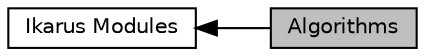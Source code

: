 digraph "Algorithms"
{
  edge [fontname="Helvetica",fontsize="10",labelfontname="Helvetica",labelfontsize="10"];
  node [fontname="Helvetica",fontsize="10",shape=box];
  rankdir=LR;
  Node1 [label="Algorithms",height=0.2,width=0.4,color="black", fillcolor="grey75", style="filled", fontcolor="black",tooltip="Stl-like algorithms for runtime and compile time."];
  Node2 [label="Ikarus Modules",height=0.2,width=0.4,color="black", fillcolor="white", style="filled",URL="$a00356.html",tooltip="All Ikarus modules."];
  Node2->Node1 [shape=plaintext, dir="back", style="solid"];
}
